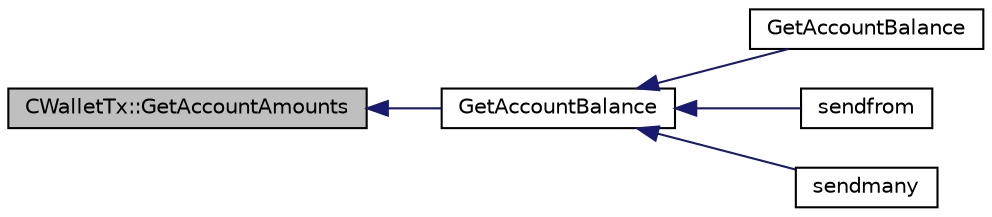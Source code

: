 digraph "CWalletTx::GetAccountAmounts"
{
  edge [fontname="Helvetica",fontsize="10",labelfontname="Helvetica",labelfontsize="10"];
  node [fontname="Helvetica",fontsize="10",shape=record];
  rankdir="LR";
  Node49 [label="CWalletTx::GetAccountAmounts",height=0.2,width=0.4,color="black", fillcolor="grey75", style="filled", fontcolor="black"];
  Node49 -> Node50 [dir="back",color="midnightblue",fontsize="10",style="solid",fontname="Helvetica"];
  Node50 [label="GetAccountBalance",height=0.2,width=0.4,color="black", fillcolor="white", style="filled",URL="$df/d1d/rpcwallet_8cpp.html#a02d239cd69692dab8bbb33eb0010de1b"];
  Node50 -> Node51 [dir="back",color="midnightblue",fontsize="10",style="solid",fontname="Helvetica"];
  Node51 [label="GetAccountBalance",height=0.2,width=0.4,color="black", fillcolor="white", style="filled",URL="$df/d1d/rpcwallet_8cpp.html#af46abb4dba0774b0027591d6e3b30b1e"];
  Node50 -> Node52 [dir="back",color="midnightblue",fontsize="10",style="solid",fontname="Helvetica"];
  Node52 [label="sendfrom",height=0.2,width=0.4,color="black", fillcolor="white", style="filled",URL="$df/d1d/rpcwallet_8cpp.html#a845eaefd9ec7752b1145c183205524d0"];
  Node50 -> Node53 [dir="back",color="midnightblue",fontsize="10",style="solid",fontname="Helvetica"];
  Node53 [label="sendmany",height=0.2,width=0.4,color="black", fillcolor="white", style="filled",URL="$df/d1d/rpcwallet_8cpp.html#adeb5f23f20fb4e589dab23cadf75c92d"];
}
